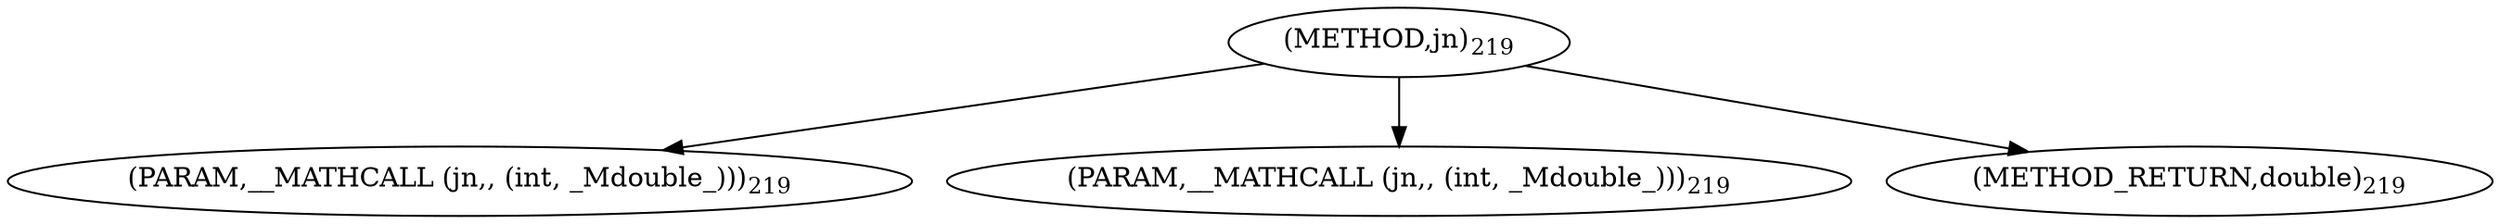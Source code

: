 digraph "jn" {  
"20585" [label = <(METHOD,jn)<SUB>219</SUB>> ]
"20586" [label = <(PARAM,__MATHCALL (jn,, (int, _Mdouble_)))<SUB>219</SUB>> ]
"20587" [label = <(PARAM,__MATHCALL (jn,, (int, _Mdouble_)))<SUB>219</SUB>> ]
"20588" [label = <(METHOD_RETURN,double)<SUB>219</SUB>> ]
  "20585" -> "20586" 
  "20585" -> "20587" 
  "20585" -> "20588" 
}
